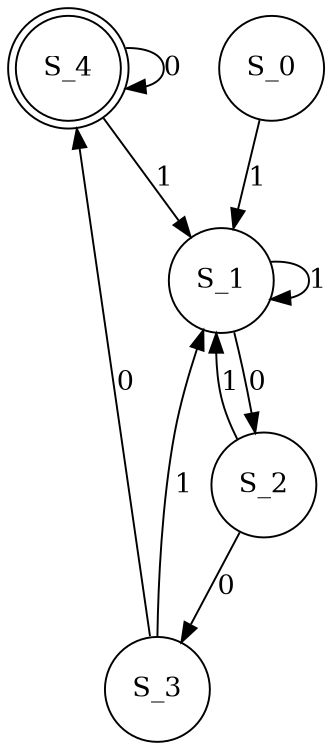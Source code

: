 digraph finite_state_machine {
    rankdir=S;
    size="8,5"
    node [shape = doublecircle]; S_4
    node [shape = circle];
    S_0 -> S_1 [ label = "1" ];

    S_1 -> S_1 [ label = "1" ];
    S_1 -> S_2 [ label = "0" ];

    S_2 -> S_3 [ label = "0" ];
    S_2 -> S_1 [ label = "1" ];

    S_3 -> S_4 [ label = "0" ];
    S_3 -> S_1 [ label = "1" ];

    S_4 -> S_1 [ label = "1" ];
    S_4 -> S_4 [ label = "0" ];
}

